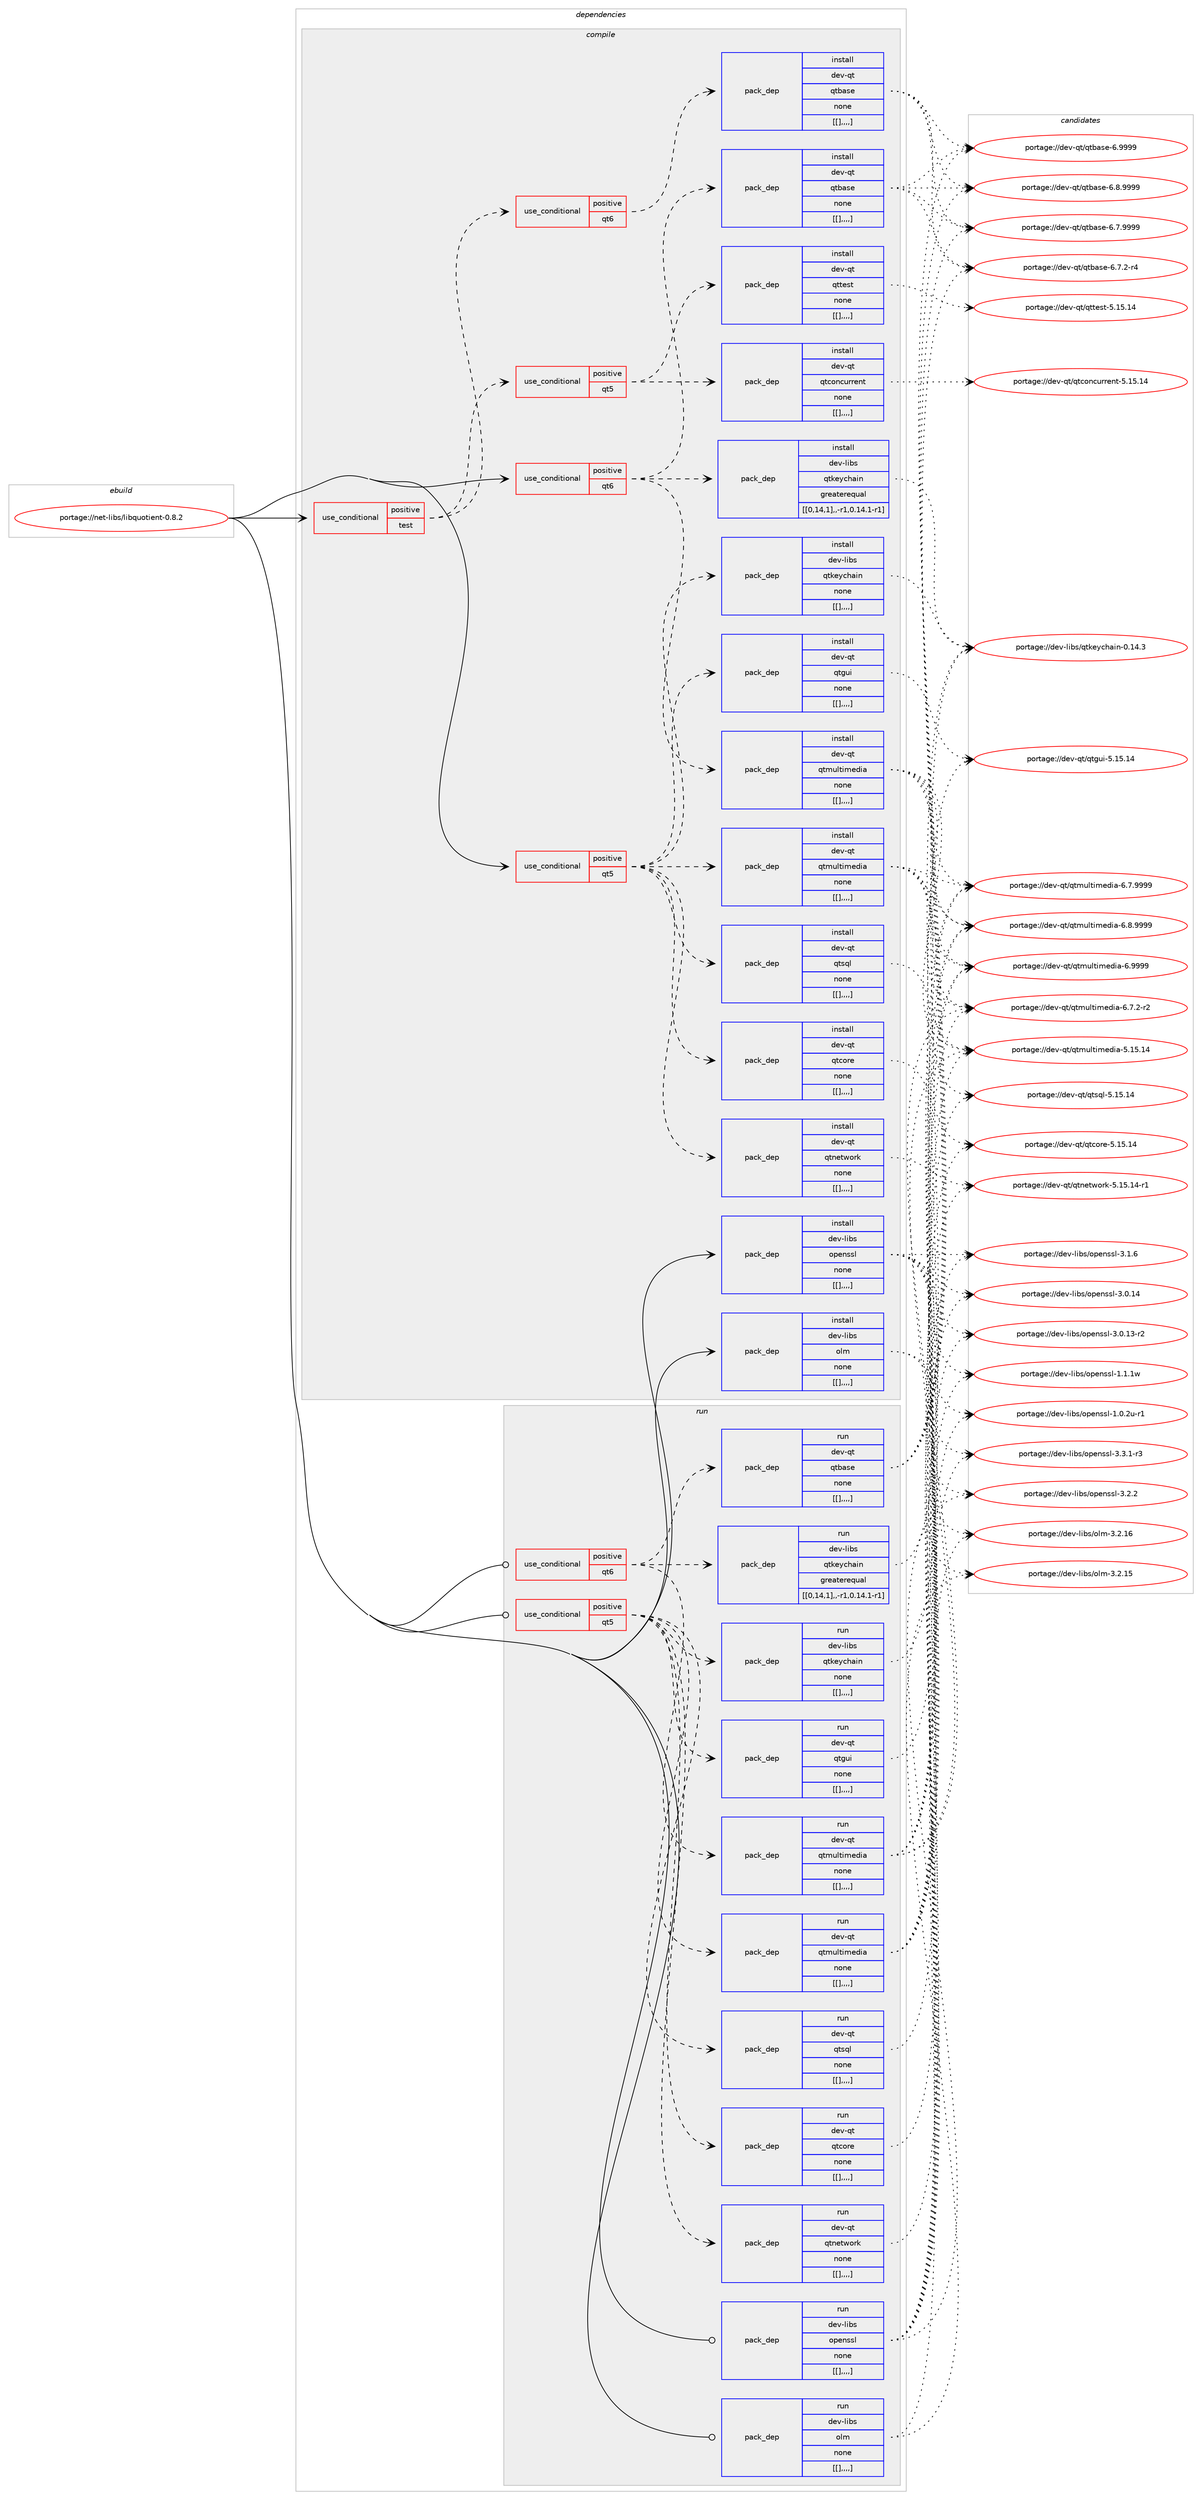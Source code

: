 digraph prolog {

# *************
# Graph options
# *************

newrank=true;
concentrate=true;
compound=true;
graph [rankdir=LR,fontname=Helvetica,fontsize=10,ranksep=1.5];#, ranksep=2.5, nodesep=0.2];
edge  [arrowhead=vee];
node  [fontname=Helvetica,fontsize=10];

# **********
# The ebuild
# **********

subgraph cluster_leftcol {
color=gray;
label=<<i>ebuild</i>>;
id [label="portage://net-libs/libquotient-0.8.2", color=red, width=4, href="../net-libs/libquotient-0.8.2.svg"];
}

# ****************
# The dependencies
# ****************

subgraph cluster_midcol {
color=gray;
label=<<i>dependencies</i>>;
subgraph cluster_compile {
fillcolor="#eeeeee";
style=filled;
label=<<i>compile</i>>;
subgraph cond98644 {
dependency378882 [label=<<TABLE BORDER="0" CELLBORDER="1" CELLSPACING="0" CELLPADDING="4"><TR><TD ROWSPAN="3" CELLPADDING="10">use_conditional</TD></TR><TR><TD>positive</TD></TR><TR><TD>qt5</TD></TR></TABLE>>, shape=none, color=red];
subgraph pack277419 {
dependency378883 [label=<<TABLE BORDER="0" CELLBORDER="1" CELLSPACING="0" CELLPADDING="4" WIDTH="220"><TR><TD ROWSPAN="6" CELLPADDING="30">pack_dep</TD></TR><TR><TD WIDTH="110">install</TD></TR><TR><TD>dev-libs</TD></TR><TR><TD>qtkeychain</TD></TR><TR><TD>none</TD></TR><TR><TD>[[],,,,]</TD></TR></TABLE>>, shape=none, color=blue];
}
dependency378882:e -> dependency378883:w [weight=20,style="dashed",arrowhead="vee"];
subgraph pack277420 {
dependency378884 [label=<<TABLE BORDER="0" CELLBORDER="1" CELLSPACING="0" CELLPADDING="4" WIDTH="220"><TR><TD ROWSPAN="6" CELLPADDING="30">pack_dep</TD></TR><TR><TD WIDTH="110">install</TD></TR><TR><TD>dev-qt</TD></TR><TR><TD>qtcore</TD></TR><TR><TD>none</TD></TR><TR><TD>[[],,,,]</TD></TR></TABLE>>, shape=none, color=blue];
}
dependency378882:e -> dependency378884:w [weight=20,style="dashed",arrowhead="vee"];
subgraph pack277421 {
dependency378885 [label=<<TABLE BORDER="0" CELLBORDER="1" CELLSPACING="0" CELLPADDING="4" WIDTH="220"><TR><TD ROWSPAN="6" CELLPADDING="30">pack_dep</TD></TR><TR><TD WIDTH="110">install</TD></TR><TR><TD>dev-qt</TD></TR><TR><TD>qtgui</TD></TR><TR><TD>none</TD></TR><TR><TD>[[],,,,]</TD></TR></TABLE>>, shape=none, color=blue];
}
dependency378882:e -> dependency378885:w [weight=20,style="dashed",arrowhead="vee"];
subgraph pack277422 {
dependency378886 [label=<<TABLE BORDER="0" CELLBORDER="1" CELLSPACING="0" CELLPADDING="4" WIDTH="220"><TR><TD ROWSPAN="6" CELLPADDING="30">pack_dep</TD></TR><TR><TD WIDTH="110">install</TD></TR><TR><TD>dev-qt</TD></TR><TR><TD>qtmultimedia</TD></TR><TR><TD>none</TD></TR><TR><TD>[[],,,,]</TD></TR></TABLE>>, shape=none, color=blue];
}
dependency378882:e -> dependency378886:w [weight=20,style="dashed",arrowhead="vee"];
subgraph pack277423 {
dependency378887 [label=<<TABLE BORDER="0" CELLBORDER="1" CELLSPACING="0" CELLPADDING="4" WIDTH="220"><TR><TD ROWSPAN="6" CELLPADDING="30">pack_dep</TD></TR><TR><TD WIDTH="110">install</TD></TR><TR><TD>dev-qt</TD></TR><TR><TD>qtnetwork</TD></TR><TR><TD>none</TD></TR><TR><TD>[[],,,,]</TD></TR></TABLE>>, shape=none, color=blue];
}
dependency378882:e -> dependency378887:w [weight=20,style="dashed",arrowhead="vee"];
subgraph pack277424 {
dependency378888 [label=<<TABLE BORDER="0" CELLBORDER="1" CELLSPACING="0" CELLPADDING="4" WIDTH="220"><TR><TD ROWSPAN="6" CELLPADDING="30">pack_dep</TD></TR><TR><TD WIDTH="110">install</TD></TR><TR><TD>dev-qt</TD></TR><TR><TD>qtsql</TD></TR><TR><TD>none</TD></TR><TR><TD>[[],,,,]</TD></TR></TABLE>>, shape=none, color=blue];
}
dependency378882:e -> dependency378888:w [weight=20,style="dashed",arrowhead="vee"];
}
id:e -> dependency378882:w [weight=20,style="solid",arrowhead="vee"];
subgraph cond98645 {
dependency378889 [label=<<TABLE BORDER="0" CELLBORDER="1" CELLSPACING="0" CELLPADDING="4"><TR><TD ROWSPAN="3" CELLPADDING="10">use_conditional</TD></TR><TR><TD>positive</TD></TR><TR><TD>qt6</TD></TR></TABLE>>, shape=none, color=red];
subgraph pack277425 {
dependency378890 [label=<<TABLE BORDER="0" CELLBORDER="1" CELLSPACING="0" CELLPADDING="4" WIDTH="220"><TR><TD ROWSPAN="6" CELLPADDING="30">pack_dep</TD></TR><TR><TD WIDTH="110">install</TD></TR><TR><TD>dev-libs</TD></TR><TR><TD>qtkeychain</TD></TR><TR><TD>greaterequal</TD></TR><TR><TD>[[0,14,1],,-r1,0.14.1-r1]</TD></TR></TABLE>>, shape=none, color=blue];
}
dependency378889:e -> dependency378890:w [weight=20,style="dashed",arrowhead="vee"];
subgraph pack277426 {
dependency378891 [label=<<TABLE BORDER="0" CELLBORDER="1" CELLSPACING="0" CELLPADDING="4" WIDTH="220"><TR><TD ROWSPAN="6" CELLPADDING="30">pack_dep</TD></TR><TR><TD WIDTH="110">install</TD></TR><TR><TD>dev-qt</TD></TR><TR><TD>qtbase</TD></TR><TR><TD>none</TD></TR><TR><TD>[[],,,,]</TD></TR></TABLE>>, shape=none, color=blue];
}
dependency378889:e -> dependency378891:w [weight=20,style="dashed",arrowhead="vee"];
subgraph pack277427 {
dependency378892 [label=<<TABLE BORDER="0" CELLBORDER="1" CELLSPACING="0" CELLPADDING="4" WIDTH="220"><TR><TD ROWSPAN="6" CELLPADDING="30">pack_dep</TD></TR><TR><TD WIDTH="110">install</TD></TR><TR><TD>dev-qt</TD></TR><TR><TD>qtmultimedia</TD></TR><TR><TD>none</TD></TR><TR><TD>[[],,,,]</TD></TR></TABLE>>, shape=none, color=blue];
}
dependency378889:e -> dependency378892:w [weight=20,style="dashed",arrowhead="vee"];
}
id:e -> dependency378889:w [weight=20,style="solid",arrowhead="vee"];
subgraph cond98646 {
dependency378893 [label=<<TABLE BORDER="0" CELLBORDER="1" CELLSPACING="0" CELLPADDING="4"><TR><TD ROWSPAN="3" CELLPADDING="10">use_conditional</TD></TR><TR><TD>positive</TD></TR><TR><TD>test</TD></TR></TABLE>>, shape=none, color=red];
subgraph cond98647 {
dependency378894 [label=<<TABLE BORDER="0" CELLBORDER="1" CELLSPACING="0" CELLPADDING="4"><TR><TD ROWSPAN="3" CELLPADDING="10">use_conditional</TD></TR><TR><TD>positive</TD></TR><TR><TD>qt5</TD></TR></TABLE>>, shape=none, color=red];
subgraph pack277428 {
dependency378895 [label=<<TABLE BORDER="0" CELLBORDER="1" CELLSPACING="0" CELLPADDING="4" WIDTH="220"><TR><TD ROWSPAN="6" CELLPADDING="30">pack_dep</TD></TR><TR><TD WIDTH="110">install</TD></TR><TR><TD>dev-qt</TD></TR><TR><TD>qtconcurrent</TD></TR><TR><TD>none</TD></TR><TR><TD>[[],,,,]</TD></TR></TABLE>>, shape=none, color=blue];
}
dependency378894:e -> dependency378895:w [weight=20,style="dashed",arrowhead="vee"];
subgraph pack277429 {
dependency378896 [label=<<TABLE BORDER="0" CELLBORDER="1" CELLSPACING="0" CELLPADDING="4" WIDTH="220"><TR><TD ROWSPAN="6" CELLPADDING="30">pack_dep</TD></TR><TR><TD WIDTH="110">install</TD></TR><TR><TD>dev-qt</TD></TR><TR><TD>qttest</TD></TR><TR><TD>none</TD></TR><TR><TD>[[],,,,]</TD></TR></TABLE>>, shape=none, color=blue];
}
dependency378894:e -> dependency378896:w [weight=20,style="dashed",arrowhead="vee"];
}
dependency378893:e -> dependency378894:w [weight=20,style="dashed",arrowhead="vee"];
subgraph cond98648 {
dependency378897 [label=<<TABLE BORDER="0" CELLBORDER="1" CELLSPACING="0" CELLPADDING="4"><TR><TD ROWSPAN="3" CELLPADDING="10">use_conditional</TD></TR><TR><TD>positive</TD></TR><TR><TD>qt6</TD></TR></TABLE>>, shape=none, color=red];
subgraph pack277430 {
dependency378898 [label=<<TABLE BORDER="0" CELLBORDER="1" CELLSPACING="0" CELLPADDING="4" WIDTH="220"><TR><TD ROWSPAN="6" CELLPADDING="30">pack_dep</TD></TR><TR><TD WIDTH="110">install</TD></TR><TR><TD>dev-qt</TD></TR><TR><TD>qtbase</TD></TR><TR><TD>none</TD></TR><TR><TD>[[],,,,]</TD></TR></TABLE>>, shape=none, color=blue];
}
dependency378897:e -> dependency378898:w [weight=20,style="dashed",arrowhead="vee"];
}
dependency378893:e -> dependency378897:w [weight=20,style="dashed",arrowhead="vee"];
}
id:e -> dependency378893:w [weight=20,style="solid",arrowhead="vee"];
subgraph pack277431 {
dependency378899 [label=<<TABLE BORDER="0" CELLBORDER="1" CELLSPACING="0" CELLPADDING="4" WIDTH="220"><TR><TD ROWSPAN="6" CELLPADDING="30">pack_dep</TD></TR><TR><TD WIDTH="110">install</TD></TR><TR><TD>dev-libs</TD></TR><TR><TD>olm</TD></TR><TR><TD>none</TD></TR><TR><TD>[[],,,,]</TD></TR></TABLE>>, shape=none, color=blue];
}
id:e -> dependency378899:w [weight=20,style="solid",arrowhead="vee"];
subgraph pack277432 {
dependency378900 [label=<<TABLE BORDER="0" CELLBORDER="1" CELLSPACING="0" CELLPADDING="4" WIDTH="220"><TR><TD ROWSPAN="6" CELLPADDING="30">pack_dep</TD></TR><TR><TD WIDTH="110">install</TD></TR><TR><TD>dev-libs</TD></TR><TR><TD>openssl</TD></TR><TR><TD>none</TD></TR><TR><TD>[[],,,,]</TD></TR></TABLE>>, shape=none, color=blue];
}
id:e -> dependency378900:w [weight=20,style="solid",arrowhead="vee"];
}
subgraph cluster_compileandrun {
fillcolor="#eeeeee";
style=filled;
label=<<i>compile and run</i>>;
}
subgraph cluster_run {
fillcolor="#eeeeee";
style=filled;
label=<<i>run</i>>;
subgraph cond98649 {
dependency378901 [label=<<TABLE BORDER="0" CELLBORDER="1" CELLSPACING="0" CELLPADDING="4"><TR><TD ROWSPAN="3" CELLPADDING="10">use_conditional</TD></TR><TR><TD>positive</TD></TR><TR><TD>qt5</TD></TR></TABLE>>, shape=none, color=red];
subgraph pack277433 {
dependency378902 [label=<<TABLE BORDER="0" CELLBORDER="1" CELLSPACING="0" CELLPADDING="4" WIDTH="220"><TR><TD ROWSPAN="6" CELLPADDING="30">pack_dep</TD></TR><TR><TD WIDTH="110">run</TD></TR><TR><TD>dev-libs</TD></TR><TR><TD>qtkeychain</TD></TR><TR><TD>none</TD></TR><TR><TD>[[],,,,]</TD></TR></TABLE>>, shape=none, color=blue];
}
dependency378901:e -> dependency378902:w [weight=20,style="dashed",arrowhead="vee"];
subgraph pack277434 {
dependency378903 [label=<<TABLE BORDER="0" CELLBORDER="1" CELLSPACING="0" CELLPADDING="4" WIDTH="220"><TR><TD ROWSPAN="6" CELLPADDING="30">pack_dep</TD></TR><TR><TD WIDTH="110">run</TD></TR><TR><TD>dev-qt</TD></TR><TR><TD>qtcore</TD></TR><TR><TD>none</TD></TR><TR><TD>[[],,,,]</TD></TR></TABLE>>, shape=none, color=blue];
}
dependency378901:e -> dependency378903:w [weight=20,style="dashed",arrowhead="vee"];
subgraph pack277435 {
dependency378904 [label=<<TABLE BORDER="0" CELLBORDER="1" CELLSPACING="0" CELLPADDING="4" WIDTH="220"><TR><TD ROWSPAN="6" CELLPADDING="30">pack_dep</TD></TR><TR><TD WIDTH="110">run</TD></TR><TR><TD>dev-qt</TD></TR><TR><TD>qtgui</TD></TR><TR><TD>none</TD></TR><TR><TD>[[],,,,]</TD></TR></TABLE>>, shape=none, color=blue];
}
dependency378901:e -> dependency378904:w [weight=20,style="dashed",arrowhead="vee"];
subgraph pack277436 {
dependency378905 [label=<<TABLE BORDER="0" CELLBORDER="1" CELLSPACING="0" CELLPADDING="4" WIDTH="220"><TR><TD ROWSPAN="6" CELLPADDING="30">pack_dep</TD></TR><TR><TD WIDTH="110">run</TD></TR><TR><TD>dev-qt</TD></TR><TR><TD>qtmultimedia</TD></TR><TR><TD>none</TD></TR><TR><TD>[[],,,,]</TD></TR></TABLE>>, shape=none, color=blue];
}
dependency378901:e -> dependency378905:w [weight=20,style="dashed",arrowhead="vee"];
subgraph pack277437 {
dependency378906 [label=<<TABLE BORDER="0" CELLBORDER="1" CELLSPACING="0" CELLPADDING="4" WIDTH="220"><TR><TD ROWSPAN="6" CELLPADDING="30">pack_dep</TD></TR><TR><TD WIDTH="110">run</TD></TR><TR><TD>dev-qt</TD></TR><TR><TD>qtnetwork</TD></TR><TR><TD>none</TD></TR><TR><TD>[[],,,,]</TD></TR></TABLE>>, shape=none, color=blue];
}
dependency378901:e -> dependency378906:w [weight=20,style="dashed",arrowhead="vee"];
subgraph pack277438 {
dependency378907 [label=<<TABLE BORDER="0" CELLBORDER="1" CELLSPACING="0" CELLPADDING="4" WIDTH="220"><TR><TD ROWSPAN="6" CELLPADDING="30">pack_dep</TD></TR><TR><TD WIDTH="110">run</TD></TR><TR><TD>dev-qt</TD></TR><TR><TD>qtsql</TD></TR><TR><TD>none</TD></TR><TR><TD>[[],,,,]</TD></TR></TABLE>>, shape=none, color=blue];
}
dependency378901:e -> dependency378907:w [weight=20,style="dashed",arrowhead="vee"];
}
id:e -> dependency378901:w [weight=20,style="solid",arrowhead="odot"];
subgraph cond98650 {
dependency378908 [label=<<TABLE BORDER="0" CELLBORDER="1" CELLSPACING="0" CELLPADDING="4"><TR><TD ROWSPAN="3" CELLPADDING="10">use_conditional</TD></TR><TR><TD>positive</TD></TR><TR><TD>qt6</TD></TR></TABLE>>, shape=none, color=red];
subgraph pack277439 {
dependency378909 [label=<<TABLE BORDER="0" CELLBORDER="1" CELLSPACING="0" CELLPADDING="4" WIDTH="220"><TR><TD ROWSPAN="6" CELLPADDING="30">pack_dep</TD></TR><TR><TD WIDTH="110">run</TD></TR><TR><TD>dev-libs</TD></TR><TR><TD>qtkeychain</TD></TR><TR><TD>greaterequal</TD></TR><TR><TD>[[0,14,1],,-r1,0.14.1-r1]</TD></TR></TABLE>>, shape=none, color=blue];
}
dependency378908:e -> dependency378909:w [weight=20,style="dashed",arrowhead="vee"];
subgraph pack277440 {
dependency378910 [label=<<TABLE BORDER="0" CELLBORDER="1" CELLSPACING="0" CELLPADDING="4" WIDTH="220"><TR><TD ROWSPAN="6" CELLPADDING="30">pack_dep</TD></TR><TR><TD WIDTH="110">run</TD></TR><TR><TD>dev-qt</TD></TR><TR><TD>qtbase</TD></TR><TR><TD>none</TD></TR><TR><TD>[[],,,,]</TD></TR></TABLE>>, shape=none, color=blue];
}
dependency378908:e -> dependency378910:w [weight=20,style="dashed",arrowhead="vee"];
subgraph pack277441 {
dependency378911 [label=<<TABLE BORDER="0" CELLBORDER="1" CELLSPACING="0" CELLPADDING="4" WIDTH="220"><TR><TD ROWSPAN="6" CELLPADDING="30">pack_dep</TD></TR><TR><TD WIDTH="110">run</TD></TR><TR><TD>dev-qt</TD></TR><TR><TD>qtmultimedia</TD></TR><TR><TD>none</TD></TR><TR><TD>[[],,,,]</TD></TR></TABLE>>, shape=none, color=blue];
}
dependency378908:e -> dependency378911:w [weight=20,style="dashed",arrowhead="vee"];
}
id:e -> dependency378908:w [weight=20,style="solid",arrowhead="odot"];
subgraph pack277442 {
dependency378912 [label=<<TABLE BORDER="0" CELLBORDER="1" CELLSPACING="0" CELLPADDING="4" WIDTH="220"><TR><TD ROWSPAN="6" CELLPADDING="30">pack_dep</TD></TR><TR><TD WIDTH="110">run</TD></TR><TR><TD>dev-libs</TD></TR><TR><TD>olm</TD></TR><TR><TD>none</TD></TR><TR><TD>[[],,,,]</TD></TR></TABLE>>, shape=none, color=blue];
}
id:e -> dependency378912:w [weight=20,style="solid",arrowhead="odot"];
subgraph pack277443 {
dependency378913 [label=<<TABLE BORDER="0" CELLBORDER="1" CELLSPACING="0" CELLPADDING="4" WIDTH="220"><TR><TD ROWSPAN="6" CELLPADDING="30">pack_dep</TD></TR><TR><TD WIDTH="110">run</TD></TR><TR><TD>dev-libs</TD></TR><TR><TD>openssl</TD></TR><TR><TD>none</TD></TR><TR><TD>[[],,,,]</TD></TR></TABLE>>, shape=none, color=blue];
}
id:e -> dependency378913:w [weight=20,style="solid",arrowhead="odot"];
}
}

# **************
# The candidates
# **************

subgraph cluster_choices {
rank=same;
color=gray;
label=<<i>candidates</i>>;

subgraph choice277419 {
color=black;
nodesep=1;
choice100101118451081059811547113116107101121991049710511045484649524651 [label="portage://dev-libs/qtkeychain-0.14.3", color=red, width=4,href="../dev-libs/qtkeychain-0.14.3.svg"];
dependency378883:e -> choice100101118451081059811547113116107101121991049710511045484649524651:w [style=dotted,weight="100"];
}
subgraph choice277420 {
color=black;
nodesep=1;
choice1001011184511311647113116991111141014553464953464952 [label="portage://dev-qt/qtcore-5.15.14", color=red, width=4,href="../dev-qt/qtcore-5.15.14.svg"];
dependency378884:e -> choice1001011184511311647113116991111141014553464953464952:w [style=dotted,weight="100"];
}
subgraph choice277421 {
color=black;
nodesep=1;
choice10010111845113116471131161031171054553464953464952 [label="portage://dev-qt/qtgui-5.15.14", color=red, width=4,href="../dev-qt/qtgui-5.15.14.svg"];
dependency378885:e -> choice10010111845113116471131161031171054553464953464952:w [style=dotted,weight="100"];
}
subgraph choice277422 {
color=black;
nodesep=1;
choice10010111845113116471131161091171081161051091011001059745544657575757 [label="portage://dev-qt/qtmultimedia-6.9999", color=red, width=4,href="../dev-qt/qtmultimedia-6.9999.svg"];
choice100101118451131164711311610911710811610510910110010597455446564657575757 [label="portage://dev-qt/qtmultimedia-6.8.9999", color=red, width=4,href="../dev-qt/qtmultimedia-6.8.9999.svg"];
choice100101118451131164711311610911710811610510910110010597455446554657575757 [label="portage://dev-qt/qtmultimedia-6.7.9999", color=red, width=4,href="../dev-qt/qtmultimedia-6.7.9999.svg"];
choice1001011184511311647113116109117108116105109101100105974554465546504511450 [label="portage://dev-qt/qtmultimedia-6.7.2-r2", color=red, width=4,href="../dev-qt/qtmultimedia-6.7.2-r2.svg"];
choice1001011184511311647113116109117108116105109101100105974553464953464952 [label="portage://dev-qt/qtmultimedia-5.15.14", color=red, width=4,href="../dev-qt/qtmultimedia-5.15.14.svg"];
dependency378886:e -> choice10010111845113116471131161091171081161051091011001059745544657575757:w [style=dotted,weight="100"];
dependency378886:e -> choice100101118451131164711311610911710811610510910110010597455446564657575757:w [style=dotted,weight="100"];
dependency378886:e -> choice100101118451131164711311610911710811610510910110010597455446554657575757:w [style=dotted,weight="100"];
dependency378886:e -> choice1001011184511311647113116109117108116105109101100105974554465546504511450:w [style=dotted,weight="100"];
dependency378886:e -> choice1001011184511311647113116109117108116105109101100105974553464953464952:w [style=dotted,weight="100"];
}
subgraph choice277423 {
color=black;
nodesep=1;
choice100101118451131164711311611010111611911111410745534649534649524511449 [label="portage://dev-qt/qtnetwork-5.15.14-r1", color=red, width=4,href="../dev-qt/qtnetwork-5.15.14-r1.svg"];
dependency378887:e -> choice100101118451131164711311611010111611911111410745534649534649524511449:w [style=dotted,weight="100"];
}
subgraph choice277424 {
color=black;
nodesep=1;
choice10010111845113116471131161151131084553464953464952 [label="portage://dev-qt/qtsql-5.15.14", color=red, width=4,href="../dev-qt/qtsql-5.15.14.svg"];
dependency378888:e -> choice10010111845113116471131161151131084553464953464952:w [style=dotted,weight="100"];
}
subgraph choice277425 {
color=black;
nodesep=1;
choice100101118451081059811547113116107101121991049710511045484649524651 [label="portage://dev-libs/qtkeychain-0.14.3", color=red, width=4,href="../dev-libs/qtkeychain-0.14.3.svg"];
dependency378890:e -> choice100101118451081059811547113116107101121991049710511045484649524651:w [style=dotted,weight="100"];
}
subgraph choice277426 {
color=black;
nodesep=1;
choice1001011184511311647113116989711510145544657575757 [label="portage://dev-qt/qtbase-6.9999", color=red, width=4,href="../dev-qt/qtbase-6.9999.svg"];
choice10010111845113116471131169897115101455446564657575757 [label="portage://dev-qt/qtbase-6.8.9999", color=red, width=4,href="../dev-qt/qtbase-6.8.9999.svg"];
choice10010111845113116471131169897115101455446554657575757 [label="portage://dev-qt/qtbase-6.7.9999", color=red, width=4,href="../dev-qt/qtbase-6.7.9999.svg"];
choice100101118451131164711311698971151014554465546504511452 [label="portage://dev-qt/qtbase-6.7.2-r4", color=red, width=4,href="../dev-qt/qtbase-6.7.2-r4.svg"];
dependency378891:e -> choice1001011184511311647113116989711510145544657575757:w [style=dotted,weight="100"];
dependency378891:e -> choice10010111845113116471131169897115101455446564657575757:w [style=dotted,weight="100"];
dependency378891:e -> choice10010111845113116471131169897115101455446554657575757:w [style=dotted,weight="100"];
dependency378891:e -> choice100101118451131164711311698971151014554465546504511452:w [style=dotted,weight="100"];
}
subgraph choice277427 {
color=black;
nodesep=1;
choice10010111845113116471131161091171081161051091011001059745544657575757 [label="portage://dev-qt/qtmultimedia-6.9999", color=red, width=4,href="../dev-qt/qtmultimedia-6.9999.svg"];
choice100101118451131164711311610911710811610510910110010597455446564657575757 [label="portage://dev-qt/qtmultimedia-6.8.9999", color=red, width=4,href="../dev-qt/qtmultimedia-6.8.9999.svg"];
choice100101118451131164711311610911710811610510910110010597455446554657575757 [label="portage://dev-qt/qtmultimedia-6.7.9999", color=red, width=4,href="../dev-qt/qtmultimedia-6.7.9999.svg"];
choice1001011184511311647113116109117108116105109101100105974554465546504511450 [label="portage://dev-qt/qtmultimedia-6.7.2-r2", color=red, width=4,href="../dev-qt/qtmultimedia-6.7.2-r2.svg"];
choice1001011184511311647113116109117108116105109101100105974553464953464952 [label="portage://dev-qt/qtmultimedia-5.15.14", color=red, width=4,href="../dev-qt/qtmultimedia-5.15.14.svg"];
dependency378892:e -> choice10010111845113116471131161091171081161051091011001059745544657575757:w [style=dotted,weight="100"];
dependency378892:e -> choice100101118451131164711311610911710811610510910110010597455446564657575757:w [style=dotted,weight="100"];
dependency378892:e -> choice100101118451131164711311610911710811610510910110010597455446554657575757:w [style=dotted,weight="100"];
dependency378892:e -> choice1001011184511311647113116109117108116105109101100105974554465546504511450:w [style=dotted,weight="100"];
dependency378892:e -> choice1001011184511311647113116109117108116105109101100105974553464953464952:w [style=dotted,weight="100"];
}
subgraph choice277428 {
color=black;
nodesep=1;
choice100101118451131164711311699111110991171141141011101164553464953464952 [label="portage://dev-qt/qtconcurrent-5.15.14", color=red, width=4,href="../dev-qt/qtconcurrent-5.15.14.svg"];
dependency378895:e -> choice100101118451131164711311699111110991171141141011101164553464953464952:w [style=dotted,weight="100"];
}
subgraph choice277429 {
color=black;
nodesep=1;
choice10010111845113116471131161161011151164553464953464952 [label="portage://dev-qt/qttest-5.15.14", color=red, width=4,href="../dev-qt/qttest-5.15.14.svg"];
dependency378896:e -> choice10010111845113116471131161161011151164553464953464952:w [style=dotted,weight="100"];
}
subgraph choice277430 {
color=black;
nodesep=1;
choice1001011184511311647113116989711510145544657575757 [label="portage://dev-qt/qtbase-6.9999", color=red, width=4,href="../dev-qt/qtbase-6.9999.svg"];
choice10010111845113116471131169897115101455446564657575757 [label="portage://dev-qt/qtbase-6.8.9999", color=red, width=4,href="../dev-qt/qtbase-6.8.9999.svg"];
choice10010111845113116471131169897115101455446554657575757 [label="portage://dev-qt/qtbase-6.7.9999", color=red, width=4,href="../dev-qt/qtbase-6.7.9999.svg"];
choice100101118451131164711311698971151014554465546504511452 [label="portage://dev-qt/qtbase-6.7.2-r4", color=red, width=4,href="../dev-qt/qtbase-6.7.2-r4.svg"];
dependency378898:e -> choice1001011184511311647113116989711510145544657575757:w [style=dotted,weight="100"];
dependency378898:e -> choice10010111845113116471131169897115101455446564657575757:w [style=dotted,weight="100"];
dependency378898:e -> choice10010111845113116471131169897115101455446554657575757:w [style=dotted,weight="100"];
dependency378898:e -> choice100101118451131164711311698971151014554465546504511452:w [style=dotted,weight="100"];
}
subgraph choice277431 {
color=black;
nodesep=1;
choice10010111845108105981154711110810945514650464954 [label="portage://dev-libs/olm-3.2.16", color=red, width=4,href="../dev-libs/olm-3.2.16.svg"];
choice10010111845108105981154711110810945514650464953 [label="portage://dev-libs/olm-3.2.15", color=red, width=4,href="../dev-libs/olm-3.2.15.svg"];
dependency378899:e -> choice10010111845108105981154711110810945514650464954:w [style=dotted,weight="100"];
dependency378899:e -> choice10010111845108105981154711110810945514650464953:w [style=dotted,weight="100"];
}
subgraph choice277432 {
color=black;
nodesep=1;
choice1001011184510810598115471111121011101151151084551465146494511451 [label="portage://dev-libs/openssl-3.3.1-r3", color=red, width=4,href="../dev-libs/openssl-3.3.1-r3.svg"];
choice100101118451081059811547111112101110115115108455146504650 [label="portage://dev-libs/openssl-3.2.2", color=red, width=4,href="../dev-libs/openssl-3.2.2.svg"];
choice100101118451081059811547111112101110115115108455146494654 [label="portage://dev-libs/openssl-3.1.6", color=red, width=4,href="../dev-libs/openssl-3.1.6.svg"];
choice10010111845108105981154711111210111011511510845514648464952 [label="portage://dev-libs/openssl-3.0.14", color=red, width=4,href="../dev-libs/openssl-3.0.14.svg"];
choice100101118451081059811547111112101110115115108455146484649514511450 [label="portage://dev-libs/openssl-3.0.13-r2", color=red, width=4,href="../dev-libs/openssl-3.0.13-r2.svg"];
choice100101118451081059811547111112101110115115108454946494649119 [label="portage://dev-libs/openssl-1.1.1w", color=red, width=4,href="../dev-libs/openssl-1.1.1w.svg"];
choice1001011184510810598115471111121011101151151084549464846501174511449 [label="portage://dev-libs/openssl-1.0.2u-r1", color=red, width=4,href="../dev-libs/openssl-1.0.2u-r1.svg"];
dependency378900:e -> choice1001011184510810598115471111121011101151151084551465146494511451:w [style=dotted,weight="100"];
dependency378900:e -> choice100101118451081059811547111112101110115115108455146504650:w [style=dotted,weight="100"];
dependency378900:e -> choice100101118451081059811547111112101110115115108455146494654:w [style=dotted,weight="100"];
dependency378900:e -> choice10010111845108105981154711111210111011511510845514648464952:w [style=dotted,weight="100"];
dependency378900:e -> choice100101118451081059811547111112101110115115108455146484649514511450:w [style=dotted,weight="100"];
dependency378900:e -> choice100101118451081059811547111112101110115115108454946494649119:w [style=dotted,weight="100"];
dependency378900:e -> choice1001011184510810598115471111121011101151151084549464846501174511449:w [style=dotted,weight="100"];
}
subgraph choice277433 {
color=black;
nodesep=1;
choice100101118451081059811547113116107101121991049710511045484649524651 [label="portage://dev-libs/qtkeychain-0.14.3", color=red, width=4,href="../dev-libs/qtkeychain-0.14.3.svg"];
dependency378902:e -> choice100101118451081059811547113116107101121991049710511045484649524651:w [style=dotted,weight="100"];
}
subgraph choice277434 {
color=black;
nodesep=1;
choice1001011184511311647113116991111141014553464953464952 [label="portage://dev-qt/qtcore-5.15.14", color=red, width=4,href="../dev-qt/qtcore-5.15.14.svg"];
dependency378903:e -> choice1001011184511311647113116991111141014553464953464952:w [style=dotted,weight="100"];
}
subgraph choice277435 {
color=black;
nodesep=1;
choice10010111845113116471131161031171054553464953464952 [label="portage://dev-qt/qtgui-5.15.14", color=red, width=4,href="../dev-qt/qtgui-5.15.14.svg"];
dependency378904:e -> choice10010111845113116471131161031171054553464953464952:w [style=dotted,weight="100"];
}
subgraph choice277436 {
color=black;
nodesep=1;
choice10010111845113116471131161091171081161051091011001059745544657575757 [label="portage://dev-qt/qtmultimedia-6.9999", color=red, width=4,href="../dev-qt/qtmultimedia-6.9999.svg"];
choice100101118451131164711311610911710811610510910110010597455446564657575757 [label="portage://dev-qt/qtmultimedia-6.8.9999", color=red, width=4,href="../dev-qt/qtmultimedia-6.8.9999.svg"];
choice100101118451131164711311610911710811610510910110010597455446554657575757 [label="portage://dev-qt/qtmultimedia-6.7.9999", color=red, width=4,href="../dev-qt/qtmultimedia-6.7.9999.svg"];
choice1001011184511311647113116109117108116105109101100105974554465546504511450 [label="portage://dev-qt/qtmultimedia-6.7.2-r2", color=red, width=4,href="../dev-qt/qtmultimedia-6.7.2-r2.svg"];
choice1001011184511311647113116109117108116105109101100105974553464953464952 [label="portage://dev-qt/qtmultimedia-5.15.14", color=red, width=4,href="../dev-qt/qtmultimedia-5.15.14.svg"];
dependency378905:e -> choice10010111845113116471131161091171081161051091011001059745544657575757:w [style=dotted,weight="100"];
dependency378905:e -> choice100101118451131164711311610911710811610510910110010597455446564657575757:w [style=dotted,weight="100"];
dependency378905:e -> choice100101118451131164711311610911710811610510910110010597455446554657575757:w [style=dotted,weight="100"];
dependency378905:e -> choice1001011184511311647113116109117108116105109101100105974554465546504511450:w [style=dotted,weight="100"];
dependency378905:e -> choice1001011184511311647113116109117108116105109101100105974553464953464952:w [style=dotted,weight="100"];
}
subgraph choice277437 {
color=black;
nodesep=1;
choice100101118451131164711311611010111611911111410745534649534649524511449 [label="portage://dev-qt/qtnetwork-5.15.14-r1", color=red, width=4,href="../dev-qt/qtnetwork-5.15.14-r1.svg"];
dependency378906:e -> choice100101118451131164711311611010111611911111410745534649534649524511449:w [style=dotted,weight="100"];
}
subgraph choice277438 {
color=black;
nodesep=1;
choice10010111845113116471131161151131084553464953464952 [label="portage://dev-qt/qtsql-5.15.14", color=red, width=4,href="../dev-qt/qtsql-5.15.14.svg"];
dependency378907:e -> choice10010111845113116471131161151131084553464953464952:w [style=dotted,weight="100"];
}
subgraph choice277439 {
color=black;
nodesep=1;
choice100101118451081059811547113116107101121991049710511045484649524651 [label="portage://dev-libs/qtkeychain-0.14.3", color=red, width=4,href="../dev-libs/qtkeychain-0.14.3.svg"];
dependency378909:e -> choice100101118451081059811547113116107101121991049710511045484649524651:w [style=dotted,weight="100"];
}
subgraph choice277440 {
color=black;
nodesep=1;
choice1001011184511311647113116989711510145544657575757 [label="portage://dev-qt/qtbase-6.9999", color=red, width=4,href="../dev-qt/qtbase-6.9999.svg"];
choice10010111845113116471131169897115101455446564657575757 [label="portage://dev-qt/qtbase-6.8.9999", color=red, width=4,href="../dev-qt/qtbase-6.8.9999.svg"];
choice10010111845113116471131169897115101455446554657575757 [label="portage://dev-qt/qtbase-6.7.9999", color=red, width=4,href="../dev-qt/qtbase-6.7.9999.svg"];
choice100101118451131164711311698971151014554465546504511452 [label="portage://dev-qt/qtbase-6.7.2-r4", color=red, width=4,href="../dev-qt/qtbase-6.7.2-r4.svg"];
dependency378910:e -> choice1001011184511311647113116989711510145544657575757:w [style=dotted,weight="100"];
dependency378910:e -> choice10010111845113116471131169897115101455446564657575757:w [style=dotted,weight="100"];
dependency378910:e -> choice10010111845113116471131169897115101455446554657575757:w [style=dotted,weight="100"];
dependency378910:e -> choice100101118451131164711311698971151014554465546504511452:w [style=dotted,weight="100"];
}
subgraph choice277441 {
color=black;
nodesep=1;
choice10010111845113116471131161091171081161051091011001059745544657575757 [label="portage://dev-qt/qtmultimedia-6.9999", color=red, width=4,href="../dev-qt/qtmultimedia-6.9999.svg"];
choice100101118451131164711311610911710811610510910110010597455446564657575757 [label="portage://dev-qt/qtmultimedia-6.8.9999", color=red, width=4,href="../dev-qt/qtmultimedia-6.8.9999.svg"];
choice100101118451131164711311610911710811610510910110010597455446554657575757 [label="portage://dev-qt/qtmultimedia-6.7.9999", color=red, width=4,href="../dev-qt/qtmultimedia-6.7.9999.svg"];
choice1001011184511311647113116109117108116105109101100105974554465546504511450 [label="portage://dev-qt/qtmultimedia-6.7.2-r2", color=red, width=4,href="../dev-qt/qtmultimedia-6.7.2-r2.svg"];
choice1001011184511311647113116109117108116105109101100105974553464953464952 [label="portage://dev-qt/qtmultimedia-5.15.14", color=red, width=4,href="../dev-qt/qtmultimedia-5.15.14.svg"];
dependency378911:e -> choice10010111845113116471131161091171081161051091011001059745544657575757:w [style=dotted,weight="100"];
dependency378911:e -> choice100101118451131164711311610911710811610510910110010597455446564657575757:w [style=dotted,weight="100"];
dependency378911:e -> choice100101118451131164711311610911710811610510910110010597455446554657575757:w [style=dotted,weight="100"];
dependency378911:e -> choice1001011184511311647113116109117108116105109101100105974554465546504511450:w [style=dotted,weight="100"];
dependency378911:e -> choice1001011184511311647113116109117108116105109101100105974553464953464952:w [style=dotted,weight="100"];
}
subgraph choice277442 {
color=black;
nodesep=1;
choice10010111845108105981154711110810945514650464954 [label="portage://dev-libs/olm-3.2.16", color=red, width=4,href="../dev-libs/olm-3.2.16.svg"];
choice10010111845108105981154711110810945514650464953 [label="portage://dev-libs/olm-3.2.15", color=red, width=4,href="../dev-libs/olm-3.2.15.svg"];
dependency378912:e -> choice10010111845108105981154711110810945514650464954:w [style=dotted,weight="100"];
dependency378912:e -> choice10010111845108105981154711110810945514650464953:w [style=dotted,weight="100"];
}
subgraph choice277443 {
color=black;
nodesep=1;
choice1001011184510810598115471111121011101151151084551465146494511451 [label="portage://dev-libs/openssl-3.3.1-r3", color=red, width=4,href="../dev-libs/openssl-3.3.1-r3.svg"];
choice100101118451081059811547111112101110115115108455146504650 [label="portage://dev-libs/openssl-3.2.2", color=red, width=4,href="../dev-libs/openssl-3.2.2.svg"];
choice100101118451081059811547111112101110115115108455146494654 [label="portage://dev-libs/openssl-3.1.6", color=red, width=4,href="../dev-libs/openssl-3.1.6.svg"];
choice10010111845108105981154711111210111011511510845514648464952 [label="portage://dev-libs/openssl-3.0.14", color=red, width=4,href="../dev-libs/openssl-3.0.14.svg"];
choice100101118451081059811547111112101110115115108455146484649514511450 [label="portage://dev-libs/openssl-3.0.13-r2", color=red, width=4,href="../dev-libs/openssl-3.0.13-r2.svg"];
choice100101118451081059811547111112101110115115108454946494649119 [label="portage://dev-libs/openssl-1.1.1w", color=red, width=4,href="../dev-libs/openssl-1.1.1w.svg"];
choice1001011184510810598115471111121011101151151084549464846501174511449 [label="portage://dev-libs/openssl-1.0.2u-r1", color=red, width=4,href="../dev-libs/openssl-1.0.2u-r1.svg"];
dependency378913:e -> choice1001011184510810598115471111121011101151151084551465146494511451:w [style=dotted,weight="100"];
dependency378913:e -> choice100101118451081059811547111112101110115115108455146504650:w [style=dotted,weight="100"];
dependency378913:e -> choice100101118451081059811547111112101110115115108455146494654:w [style=dotted,weight="100"];
dependency378913:e -> choice10010111845108105981154711111210111011511510845514648464952:w [style=dotted,weight="100"];
dependency378913:e -> choice100101118451081059811547111112101110115115108455146484649514511450:w [style=dotted,weight="100"];
dependency378913:e -> choice100101118451081059811547111112101110115115108454946494649119:w [style=dotted,weight="100"];
dependency378913:e -> choice1001011184510810598115471111121011101151151084549464846501174511449:w [style=dotted,weight="100"];
}
}

}
